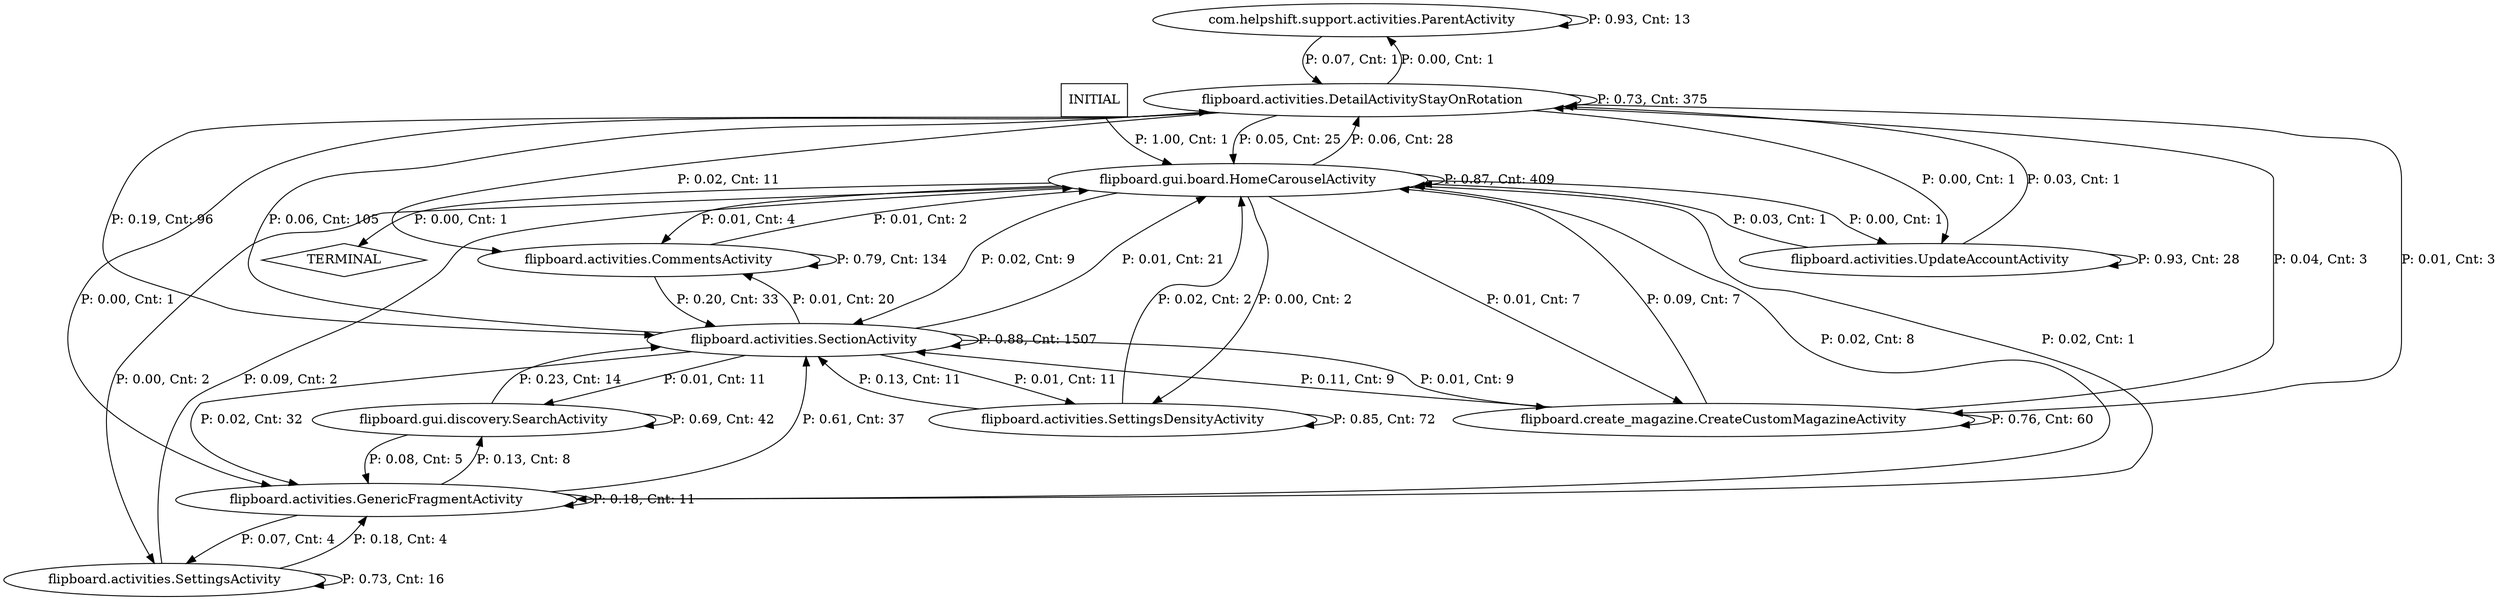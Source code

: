 digraph G {
  0 [label="com.helpshift.support.activities.ParentActivity"];
  1 [label="flipboard.activities.CommentsActivity"];
  2 [label="flipboard.activities.DetailActivityStayOnRotation"];
  3 [label="flipboard.activities.GenericFragmentActivity"];
  4 [label="flipboard.activities.SectionActivity"];
  5 [label="flipboard.activities.SettingsActivity"];
  6 [label="flipboard.activities.SettingsDensityActivity"];
  7 [label="flipboard.activities.UpdateAccountActivity"];
  8 [label="flipboard.create_magazine.CreateCustomMagazineActivity"];
  9 [label="flipboard.gui.board.HomeCarouselActivity"];
  10 [label="flipboard.gui.discovery.SearchActivity"];
  11 [label="TERMINAL",shape=diamond];
  12 [label="INITIAL",shape=box];
0->0 [label="P: 0.93, Cnt: 13"];
0->2 [label="P: 0.07, Cnt: 1"];
1->1 [label="P: 0.79, Cnt: 134"];
1->4 [label="P: 0.20, Cnt: 33"];
1->9 [label="P: 0.01, Cnt: 2"];
2->0 [label="P: 0.00, Cnt: 1"];
2->1 [label="P: 0.02, Cnt: 11"];
2->2 [label="P: 0.73, Cnt: 375"];
2->3 [label="P: 0.00, Cnt: 1"];
2->4 [label="P: 0.19, Cnt: 96"];
2->7 [label="P: 0.00, Cnt: 1"];
2->8 [label="P: 0.01, Cnt: 3"];
2->9 [label="P: 0.05, Cnt: 25"];
3->3 [label="P: 0.18, Cnt: 11"];
3->4 [label="P: 0.61, Cnt: 37"];
3->5 [label="P: 0.07, Cnt: 4"];
3->9 [label="P: 0.02, Cnt: 1"];
3->10 [label="P: 0.13, Cnt: 8"];
4->1 [label="P: 0.01, Cnt: 20"];
4->2 [label="P: 0.06, Cnt: 105"];
4->3 [label="P: 0.02, Cnt: 32"];
4->4 [label="P: 0.88, Cnt: 1507"];
4->6 [label="P: 0.01, Cnt: 11"];
4->8 [label="P: 0.01, Cnt: 9"];
4->9 [label="P: 0.01, Cnt: 21"];
4->10 [label="P: 0.01, Cnt: 11"];
5->3 [label="P: 0.18, Cnt: 4"];
5->5 [label="P: 0.73, Cnt: 16"];
5->9 [label="P: 0.09, Cnt: 2"];
6->4 [label="P: 0.13, Cnt: 11"];
6->6 [label="P: 0.85, Cnt: 72"];
6->9 [label="P: 0.02, Cnt: 2"];
7->2 [label="P: 0.03, Cnt: 1"];
7->7 [label="P: 0.93, Cnt: 28"];
7->9 [label="P: 0.03, Cnt: 1"];
8->2 [label="P: 0.04, Cnt: 3"];
8->4 [label="P: 0.11, Cnt: 9"];
8->8 [label="P: 0.76, Cnt: 60"];
8->9 [label="P: 0.09, Cnt: 7"];
9->1 [label="P: 0.01, Cnt: 4"];
9->2 [label="P: 0.06, Cnt: 28"];
9->3 [label="P: 0.02, Cnt: 8"];
9->4 [label="P: 0.02, Cnt: 9"];
9->5 [label="P: 0.00, Cnt: 2"];
9->6 [label="P: 0.00, Cnt: 2"];
9->7 [label="P: 0.00, Cnt: 1"];
9->8 [label="P: 0.01, Cnt: 7"];
9->9 [label="P: 0.87, Cnt: 409"];
9->11 [label="P: 0.00, Cnt: 1"];
10->3 [label="P: 0.08, Cnt: 5"];
10->4 [label="P: 0.23, Cnt: 14"];
10->10 [label="P: 0.69, Cnt: 42"];
12->9 [label="P: 1.00, Cnt: 1"];
}
